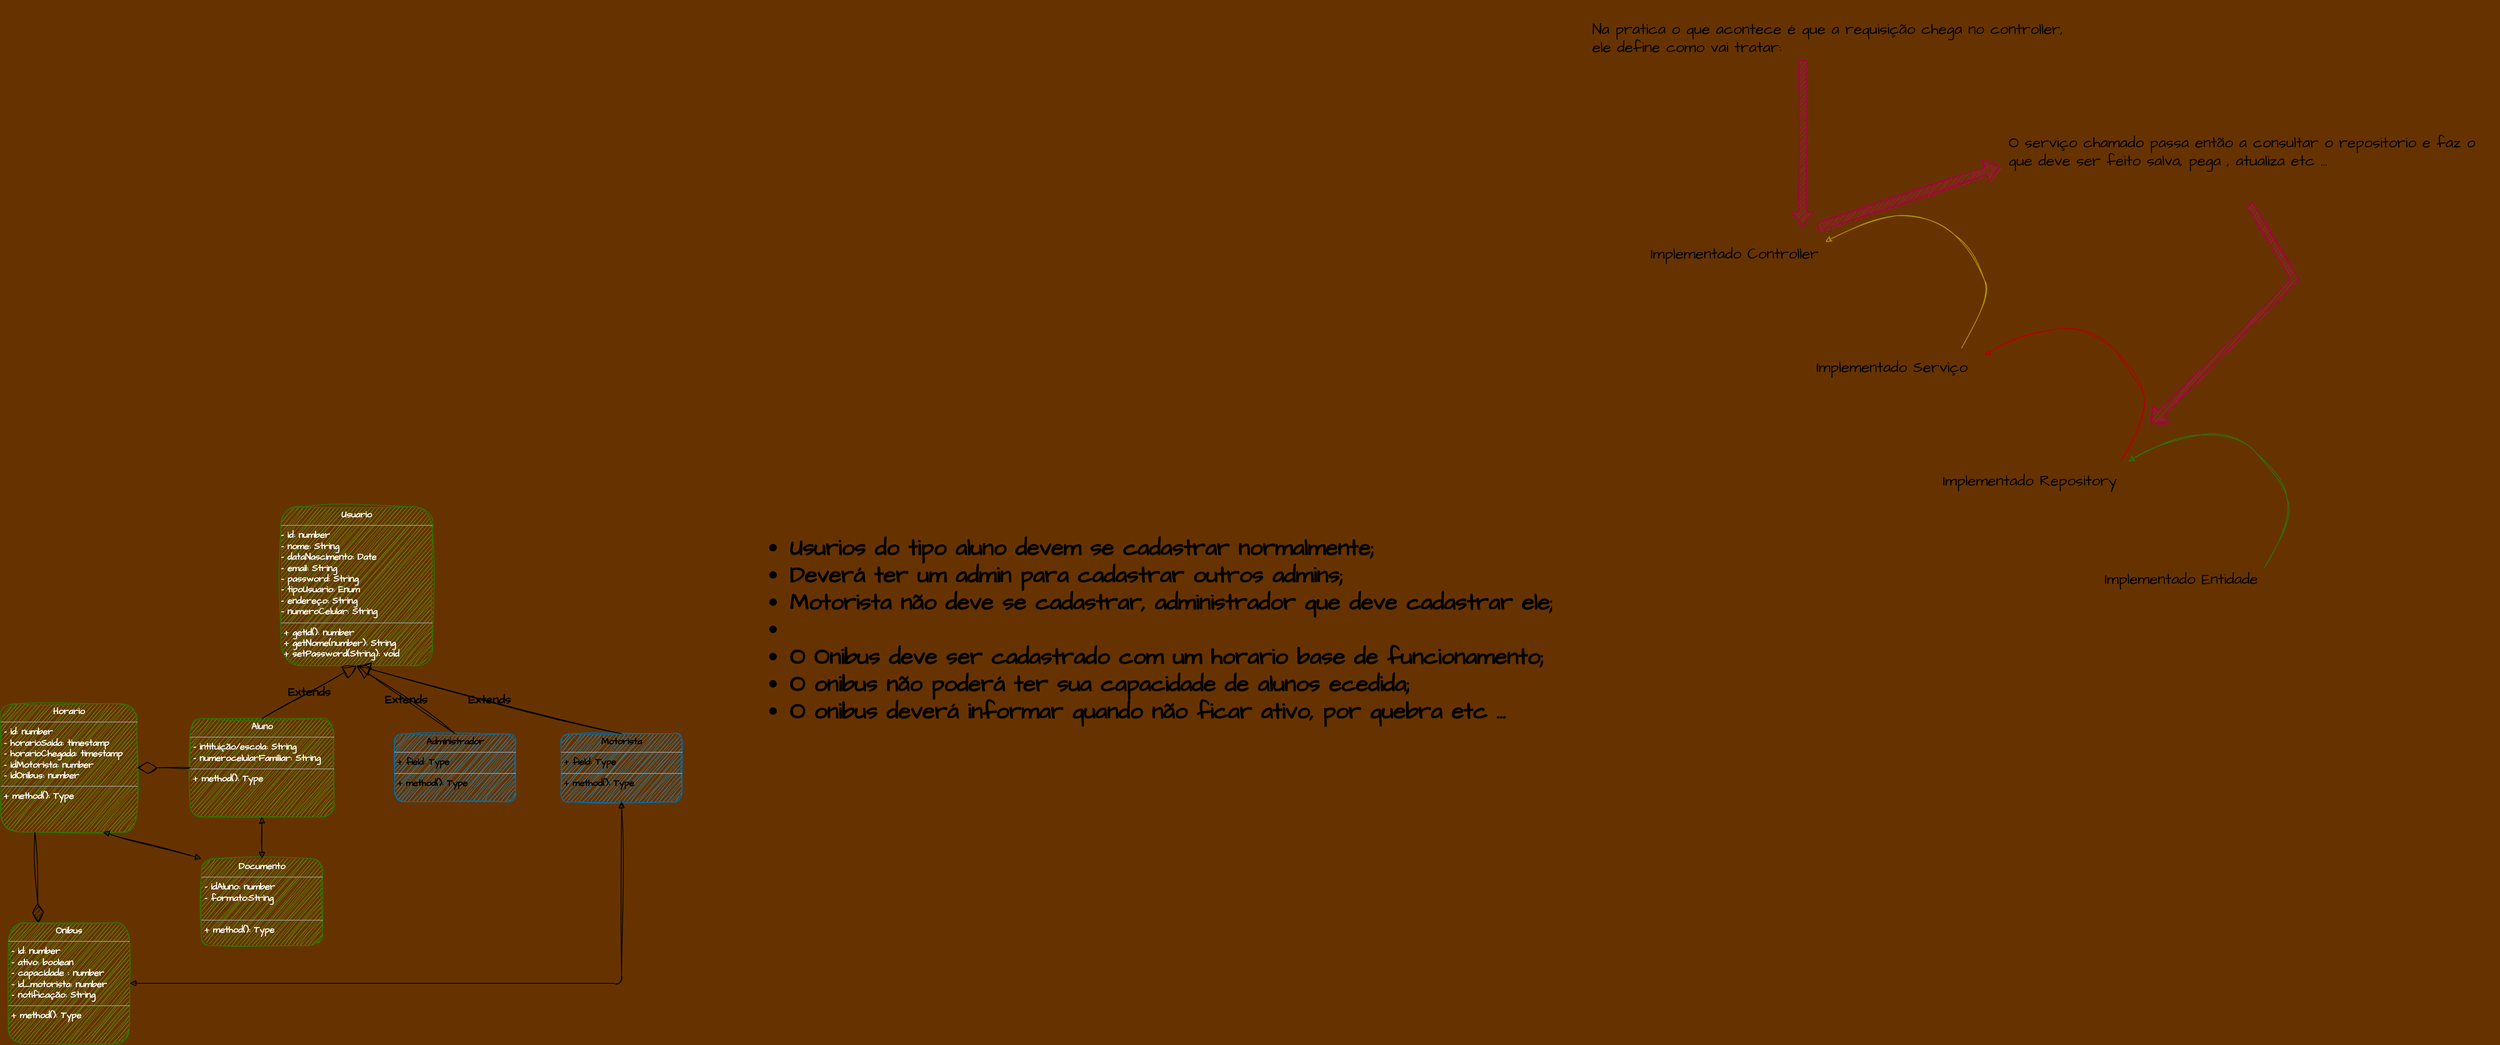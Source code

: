 <mxfile>
    <diagram id="JyZvL8UAVLS7vksvKAZD" name="Page-1">
        <mxGraphModel dx="1851" dy="1713" grid="1" gridSize="10" guides="1" tooltips="1" connect="1" arrows="1" fold="1" page="1" pageScale="1" pageWidth="827" pageHeight="1169" background="#663300" math="0" shadow="0">
            <root>
                <mxCell id="0"/>
                <mxCell id="1" parent="0"/>
                <mxCell id="2" value="&lt;p style=&quot;margin:0px;margin-top:4px;text-align:center;&quot;&gt;&lt;span&gt;&lt;font&gt;Usuario&lt;/font&gt;&lt;/span&gt;&lt;/p&gt;&lt;hr size=&quot;1&quot;&gt;&lt;font&gt;- id: number&lt;br&gt;&lt;span style=&quot;background-color: initial;&quot;&gt;- nome: String&lt;br&gt;- dataNascimento: Date&lt;br&gt;&lt;/span&gt;- email: String&lt;br&gt;- password: String&lt;br&gt;- tipoUsuario: Enum&lt;br&gt;- endereço: String&lt;br&gt;- numeroCelular: String&lt;br&gt;&lt;/font&gt;&lt;hr size=&quot;1&quot;&gt;&lt;p style=&quot;margin:0px;margin-left:4px;&quot;&gt;&lt;font&gt;+ getId(): number&lt;/font&gt;&lt;/p&gt;&lt;p style=&quot;margin:0px;margin-left:4px;&quot;&gt;&lt;font&gt;+ getNome(number): String&lt;br&gt;&lt;/font&gt;&lt;/p&gt;&lt;p style=&quot;margin:0px;margin-left:4px;&quot;&gt;&lt;font&gt;+ setPassword(String): void&lt;br&gt;&lt;/font&gt;&lt;/p&gt;&lt;p style=&quot;margin:0px;margin-left:4px;&quot;&gt;&lt;br&gt;&lt;/p&gt;" style="verticalAlign=top;align=left;overflow=fill;fontSize=12;fontFamily=Architects Daughter;html=1;sketch=1;hachureGap=4;jiggle=2;curveFitting=1;fontSource=https%3A%2F%2Ffonts.googleapis.com%2Fcss%3Ffamily%3DArchitects%2BDaughter;gradientDirection=radial;fillColor=#60a917;strokeColor=#2D7600;rounded=1;fontStyle=1;fontColor=#ffffff;" parent="1" vertex="1">
                    <mxGeometry x="80" y="120" width="200" height="210" as="geometry"/>
                </mxCell>
                <mxCell id="3" value="&lt;p style=&quot;margin:0px;margin-top:4px;text-align:center;&quot;&gt;&lt;span&gt;Aluno&lt;/span&gt;&lt;/p&gt;&lt;hr size=&quot;1&quot;&gt;&lt;p style=&quot;margin:0px;margin-left:4px;&quot;&gt;- intituição/escola: String&lt;/p&gt;&lt;p style=&quot;margin:0px;margin-left:4px;&quot;&gt;- numerocelularFamiliar: String&lt;/p&gt;&lt;hr size=&quot;1&quot;&gt;&lt;p style=&quot;margin:0px;margin-left:4px;&quot;&gt;+ method(): Type&lt;/p&gt;" style="verticalAlign=top;align=left;overflow=fill;fontSize=12;fontFamily=Architects Daughter;html=1;sketch=1;hachureGap=4;jiggle=2;curveFitting=1;fontSource=https%3A%2F%2Ffonts.googleapis.com%2Fcss%3Ffamily%3DArchitects%2BDaughter;gradientDirection=radial;fillColor=#60a917;fontColor=#ffffff;strokeColor=#2D7600;rounded=1;fontStyle=1" parent="1" vertex="1">
                    <mxGeometry x="-40" y="400" width="190" height="130" as="geometry"/>
                </mxCell>
                <mxCell id="4" value="&lt;p style=&quot;margin:0px;margin-top:4px;text-align:center;&quot;&gt;&lt;span&gt;Administrador&lt;/span&gt;&lt;/p&gt;&lt;hr size=&quot;1&quot;&gt;&lt;p style=&quot;margin:0px;margin-left:4px;&quot;&gt;+ field: Type&lt;/p&gt;&lt;hr size=&quot;1&quot;&gt;&lt;p style=&quot;margin:0px;margin-left:4px;&quot;&gt;+ method(): Type&lt;/p&gt;" style="verticalAlign=top;align=left;overflow=fill;fontSize=12;fontFamily=Architects Daughter;html=1;sketch=1;hachureGap=4;jiggle=2;curveFitting=1;fontSource=https%3A%2F%2Ffonts.googleapis.com%2Fcss%3Ffamily%3DArchitects%2BDaughter;gradientDirection=radial;fillColor=#1ba1e2;fontColor=#000000;strokeColor=#006EAF;rounded=1;fontStyle=1" parent="1" vertex="1">
                    <mxGeometry x="230" y="420" width="160" height="90" as="geometry"/>
                </mxCell>
                <mxCell id="5" value="&lt;p style=&quot;margin:0px;margin-top:4px;text-align:center;&quot;&gt;&lt;span&gt;Motorista&lt;/span&gt;&lt;/p&gt;&lt;hr size=&quot;1&quot;&gt;&lt;p style=&quot;margin:0px;margin-left:4px;&quot;&gt;+ field: Type&lt;/p&gt;&lt;hr size=&quot;1&quot;&gt;&lt;p style=&quot;margin:0px;margin-left:4px;&quot;&gt;+ method(): Type&lt;/p&gt;" style="verticalAlign=top;align=left;overflow=fill;fontSize=12;fontFamily=Architects Daughter;html=1;sketch=1;hachureGap=4;jiggle=2;curveFitting=1;fontSource=https%3A%2F%2Ffonts.googleapis.com%2Fcss%3Ffamily%3DArchitects%2BDaughter;gradientDirection=radial;fillColor=#1ba1e2;fontColor=#000000;strokeColor=#006EAF;rounded=1;fontStyle=1" parent="1" vertex="1">
                    <mxGeometry x="450" y="420" width="160" height="90" as="geometry"/>
                </mxCell>
                <mxCell id="6" value="&lt;p style=&quot;margin:0px;margin-top:4px;text-align:center;&quot;&gt;&lt;span&gt;Horario&lt;/span&gt;&lt;/p&gt;&lt;hr size=&quot;1&quot;&gt;&lt;p style=&quot;margin:0px;margin-left:4px;&quot;&gt;- id: number&lt;/p&gt;&lt;p style=&quot;margin:0px;margin-left:4px;&quot;&gt;- horarioSaida: timestamp&lt;/p&gt;&lt;p style=&quot;margin:0px;margin-left:4px;&quot;&gt;- horarioChegada: timestamp&lt;br&gt;&lt;/p&gt;&lt;p style=&quot;margin:0px;margin-left:4px;&quot;&gt;- idMotorista: number&lt;/p&gt;&lt;p style=&quot;margin:0px;margin-left:4px;&quot;&gt;- idOnibus: number&lt;br&gt;&lt;/p&gt;&lt;hr size=&quot;1&quot;&gt;&lt;p style=&quot;margin:0px;margin-left:4px;&quot;&gt;+ method(): Type&lt;/p&gt;" style="verticalAlign=top;align=left;overflow=fill;fontSize=12;fontFamily=Architects Daughter;html=1;sketch=1;hachureGap=4;jiggle=2;curveFitting=1;fontSource=https%3A%2F%2Ffonts.googleapis.com%2Fcss%3Ffamily%3DArchitects%2BDaughter;gradientDirection=radial;fillColor=#60a917;fontColor=#ffffff;strokeColor=#2D7600;rounded=1;fontStyle=1" parent="1" vertex="1">
                    <mxGeometry x="-290" y="380" width="180" height="170" as="geometry"/>
                </mxCell>
                <mxCell id="7" value="&lt;p style=&quot;margin:0px;margin-top:4px;text-align:center;&quot;&gt;&lt;span&gt;Documento&lt;/span&gt;&lt;/p&gt;&lt;hr size=&quot;1&quot;&gt;&lt;p style=&quot;margin:0px;margin-left:4px;&quot;&gt;- idAluno: number&lt;/p&gt;&lt;p style=&quot;margin:0px;margin-left:4px;&quot;&gt;- formato:String&lt;/p&gt;&lt;p style=&quot;margin:0px;margin-left:4px;&quot;&gt;&lt;br&gt;&lt;/p&gt;&lt;hr size=&quot;1&quot;&gt;&lt;p style=&quot;margin:0px;margin-left:4px;&quot;&gt;+ method(): Type&lt;/p&gt;" style="verticalAlign=top;align=left;overflow=fill;fontSize=12;fontFamily=Architects Daughter;html=1;sketch=1;hachureGap=4;jiggle=2;curveFitting=1;fontSource=https%3A%2F%2Ffonts.googleapis.com%2Fcss%3Ffamily%3DArchitects%2BDaughter;gradientDirection=radial;fillColor=#60a917;fontColor=#ffffff;strokeColor=#2D7600;rounded=1;fontStyle=1" parent="1" vertex="1">
                    <mxGeometry x="-25" y="585" width="160" height="115" as="geometry"/>
                </mxCell>
                <mxCell id="8" value="&lt;p style=&quot;margin:0px;margin-top:4px;text-align:center;&quot;&gt;&lt;span&gt;Onibus&lt;/span&gt;&lt;/p&gt;&lt;hr size=&quot;1&quot;&gt;&lt;p style=&quot;margin:0px;margin-left:4px;&quot;&gt;- id: number&lt;/p&gt;&lt;p style=&quot;margin:0px;margin-left:4px;&quot;&gt;- ativo: boolean&lt;/p&gt;&lt;p style=&quot;margin:0px;margin-left:4px;&quot;&gt;- capacidade : number&lt;/p&gt;&lt;p style=&quot;margin:0px;margin-left:4px;&quot;&gt;- id_motorista: number&lt;/p&gt;&lt;p style=&quot;margin:0px;margin-left:4px;&quot;&gt;- notificação: String&lt;/p&gt;&lt;hr size=&quot;1&quot;&gt;&lt;p style=&quot;margin:0px;margin-left:4px;&quot;&gt;+ method(): Type&lt;/p&gt;" style="verticalAlign=top;align=left;overflow=fill;fontSize=12;fontFamily=Architects Daughter;html=1;sketch=1;hachureGap=4;jiggle=2;curveFitting=1;fontSource=https%3A%2F%2Ffonts.googleapis.com%2Fcss%3Ffamily%3DArchitects%2BDaughter;gradientDirection=radial;fillColor=#60a917;fontColor=#ffffff;strokeColor=#2D7600;rounded=1;fontStyle=1" parent="1" vertex="1">
                    <mxGeometry x="-280" y="670" width="160" height="160" as="geometry"/>
                </mxCell>
                <mxCell id="9" value="Extends" style="endArrow=block;endSize=16;endFill=0;html=1;sketch=1;hachureGap=4;jiggle=2;curveFitting=1;fontFamily=Architects Daughter;fontSource=https%3A%2F%2Ffonts.googleapis.com%2Fcss%3Ffamily%3DArchitects%2BDaughter;fontSize=16;exitX=0.5;exitY=0;exitDx=0;exitDy=0;entryX=0.5;entryY=1;entryDx=0;entryDy=0;fontColor=#000000;fontStyle=1;labelBackgroundColor=none;" parent="1" source="3" target="2" edge="1">
                    <mxGeometry width="160" relative="1" as="geometry">
                        <mxPoint x="160" y="370" as="sourcePoint"/>
                        <mxPoint x="320" y="370" as="targetPoint"/>
                    </mxGeometry>
                </mxCell>
                <mxCell id="10" value="Extends" style="endArrow=block;endSize=16;endFill=0;html=1;sketch=1;hachureGap=4;jiggle=2;curveFitting=1;fontFamily=Architects Daughter;fontSource=https%3A%2F%2Ffonts.googleapis.com%2Fcss%3Ffamily%3DArchitects%2BDaughter;fontSize=16;exitX=0.5;exitY=0;exitDx=0;exitDy=0;entryX=0.5;entryY=1;entryDx=0;entryDy=0;fontColor=#000000;fontStyle=1;labelBackgroundColor=none;" parent="1" source="4" target="2" edge="1">
                    <mxGeometry width="160" relative="1" as="geometry">
                        <mxPoint x="350" y="370" as="sourcePoint"/>
                        <mxPoint x="370" y="220" as="targetPoint"/>
                    </mxGeometry>
                </mxCell>
                <mxCell id="11" value="Extends" style="endArrow=block;endSize=16;endFill=0;html=1;sketch=1;hachureGap=4;jiggle=2;curveFitting=1;fontFamily=Architects Daughter;fontSource=https%3A%2F%2Ffonts.googleapis.com%2Fcss%3Ffamily%3DArchitects%2BDaughter;fontSize=16;exitX=0.5;exitY=0;exitDx=0;exitDy=0;entryX=0.5;entryY=1;entryDx=0;entryDy=0;fontColor=#000000;fontStyle=1;labelBackgroundColor=none;" parent="1" source="5" target="2" edge="1">
                    <mxGeometry width="160" relative="1" as="geometry">
                        <mxPoint x="404" y="410" as="sourcePoint"/>
                        <mxPoint x="424" y="260" as="targetPoint"/>
                    </mxGeometry>
                </mxCell>
                <mxCell id="15" value="" style="endArrow=diamondThin;endFill=1;endSize=24;html=1;sketch=1;hachureGap=4;jiggle=2;curveFitting=1;fontFamily=Architects Daughter;fontSource=https%3A%2F%2Ffonts.googleapis.com%2Fcss%3Ffamily%3DArchitects%2BDaughter;fontSize=16;entryX=0.25;entryY=0;entryDx=0;entryDy=0;exitX=0.25;exitY=1;exitDx=0;exitDy=0;fontColor=#000000;fontStyle=1" parent="1" source="6" target="8" edge="1">
                    <mxGeometry width="160" relative="1" as="geometry">
                        <mxPoint x="-560" y="415.0" as="sourcePoint"/>
                        <mxPoint x="-390" y="635" as="targetPoint"/>
                    </mxGeometry>
                </mxCell>
                <mxCell id="17" value="" style="endArrow=block;startArrow=block;endFill=1;startFill=1;html=1;sketch=1;hachureGap=4;jiggle=2;curveFitting=1;fontFamily=Architects Daughter;fontSource=https%3A%2F%2Ffonts.googleapis.com%2Fcss%3Ffamily%3DArchitects%2BDaughter;fontSize=16;entryX=0.5;entryY=1;entryDx=0;entryDy=0;exitX=1;exitY=0.5;exitDx=0;exitDy=0;fontColor=#000000;fontStyle=1" parent="1" source="8" target="5" edge="1">
                    <mxGeometry width="160" relative="1" as="geometry">
                        <mxPoint x="-100" y="730" as="sourcePoint"/>
                        <mxPoint y="760.0" as="targetPoint"/>
                        <Array as="points">
                            <mxPoint x="530" y="750"/>
                        </Array>
                    </mxGeometry>
                </mxCell>
                <mxCell id="18" value="" style="endArrow=block;startArrow=block;endFill=1;startFill=1;html=1;sketch=1;hachureGap=4;jiggle=2;curveFitting=1;fontFamily=Architects Daughter;fontSource=https%3A%2F%2Ffonts.googleapis.com%2Fcss%3Ffamily%3DArchitects%2BDaughter;fontSize=16;exitX=0.5;exitY=1;exitDx=0;exitDy=0;entryX=0.5;entryY=0;entryDx=0;entryDy=0;fontColor=#000000;fontStyle=1" parent="1" source="3" target="7" edge="1">
                    <mxGeometry width="160" relative="1" as="geometry">
                        <mxPoint x="-120" y="530" as="sourcePoint"/>
                        <mxPoint x="-30" y="530" as="targetPoint"/>
                    </mxGeometry>
                </mxCell>
                <mxCell id="19" value="" style="endArrow=block;startArrow=block;endFill=1;startFill=1;html=1;sketch=1;hachureGap=4;jiggle=2;curveFitting=1;fontFamily=Architects Daughter;fontSource=https%3A%2F%2Ffonts.googleapis.com%2Fcss%3Ffamily%3DArchitects%2BDaughter;fontSize=16;exitX=0.75;exitY=1;exitDx=0;exitDy=0;entryX=0;entryY=0;entryDx=0;entryDy=0;fontColor=#000000;fontStyle=1" parent="1" source="6" target="7" edge="1">
                    <mxGeometry width="160" relative="1" as="geometry">
                        <mxPoint x="-120" y="500" as="sourcePoint"/>
                        <mxPoint x="-120" y="570" as="targetPoint"/>
                    </mxGeometry>
                </mxCell>
                <mxCell id="20" value="&lt;ul style=&quot;font-size: 30px;&quot;&gt;&lt;li&gt;Usurios do tipo aluno devem se cadastrar normalmente;&lt;/li&gt;&lt;li&gt;Deverá ter um admin para cadastrar outros admins;&lt;/li&gt;&lt;li&gt;Motorista não deve se cadastrar, administrador que deve cadastrar ele;&lt;/li&gt;&lt;li&gt;&lt;br&gt;&lt;/li&gt;&lt;li&gt;O Onibus deve ser cadastrado com um horario base de funcionamento;&lt;/li&gt;&lt;li&gt;O onibus não poderá ter sua capacidade de alunos ecedida;&lt;/li&gt;&lt;li&gt;O onibus deverá informar quando não ficar ativo, por quebra etc ...&lt;/li&gt;&lt;/ul&gt;" style="text;strokeColor=none;fillColor=none;html=1;whiteSpace=wrap;verticalAlign=top;overflow=hidden;sketch=1;hachureGap=4;jiggle=2;curveFitting=1;fontFamily=Architects Daughter;fontSource=https%3A%2F%2Ffonts.googleapis.com%2Fcss%3Ffamily%3DArchitects%2BDaughter;fontSize=20;fontColor=#000000;fontStyle=1" parent="1" vertex="1">
                    <mxGeometry x="710" y="120" width="1320" height="500" as="geometry"/>
                </mxCell>
                <mxCell id="21" value="" style="endArrow=diamondThin;endFill=0;endSize=24;html=1;labelBackgroundColor=none;sketch=1;hachureGap=4;jiggle=2;curveFitting=1;fontFamily=Architects Daughter;fontSource=https%3A%2F%2Ffonts.googleapis.com%2Fcss%3Ffamily%3DArchitects%2BDaughter;fontSize=30;fontColor=#171717;entryX=1;entryY=0.5;entryDx=0;entryDy=0;exitX=0;exitY=0.5;exitDx=0;exitDy=0;" parent="1" source="3" target="6" edge="1">
                    <mxGeometry width="160" relative="1" as="geometry">
                        <mxPoint x="-80" y="550" as="sourcePoint"/>
                        <mxPoint x="-80" y="450" as="targetPoint"/>
                    </mxGeometry>
                </mxCell>
                <mxCell id="22" value="Implementado Repository" style="text;html=1;strokeColor=none;fillColor=none;align=center;verticalAlign=middle;whiteSpace=wrap;rounded=0;sketch=1;hachureGap=4;jiggle=2;curveFitting=1;fontFamily=Architects Daughter;fontSource=https%3A%2F%2Ffonts.googleapis.com%2Fcss%3Ffamily%3DArchitects%2BDaughter;fontSize=20;" parent="1" vertex="1">
                    <mxGeometry x="2250" y="70" width="280" height="30" as="geometry"/>
                </mxCell>
                <mxCell id="23" value="Implementado Entidade" style="text;html=1;strokeColor=none;fillColor=none;align=center;verticalAlign=middle;whiteSpace=wrap;rounded=0;sketch=1;hachureGap=4;jiggle=2;curveFitting=1;fontFamily=Architects Daughter;fontSource=https%3A%2F%2Ffonts.googleapis.com%2Fcss%3Ffamily%3DArchitects%2BDaughter;fontSize=20;" parent="1" vertex="1">
                    <mxGeometry x="2450" y="200" width="280" height="30" as="geometry"/>
                </mxCell>
                <mxCell id="24" value="" style="curved=1;endArrow=classic;html=1;sketch=1;hachureGap=4;jiggle=2;curveFitting=1;fontFamily=Architects Daughter;fontSource=https%3A%2F%2Ffonts.googleapis.com%2Fcss%3Ffamily%3DArchitects%2BDaughter;fontSize=16;fillColor=#60a917;strokeColor=#2D7600;" parent="1" edge="1">
                    <mxGeometry width="50" height="50" relative="1" as="geometry">
                        <mxPoint x="2700" y="200" as="sourcePoint"/>
                        <mxPoint x="2520" y="60" as="targetPoint"/>
                        <Array as="points">
                            <mxPoint x="2740" y="140"/>
                            <mxPoint x="2720" y="80"/>
                            <mxPoint x="2660" y="20"/>
                            <mxPoint x="2570" y="30"/>
                        </Array>
                    </mxGeometry>
                </mxCell>
                <mxCell id="25" value="Implementado Serviço" style="text;html=1;strokeColor=none;fillColor=none;align=center;verticalAlign=middle;whiteSpace=wrap;rounded=0;sketch=1;hachureGap=4;jiggle=2;curveFitting=1;fontFamily=Architects Daughter;fontSource=https%3A%2F%2Ffonts.googleapis.com%2Fcss%3Ffamily%3DArchitects%2BDaughter;fontSize=20;" parent="1" vertex="1">
                    <mxGeometry x="2068" y="-80" width="280" height="30" as="geometry"/>
                </mxCell>
                <mxCell id="26" value="" style="curved=1;endArrow=classic;html=1;sketch=1;hachureGap=4;jiggle=2;curveFitting=1;fontFamily=Architects Daughter;fontSource=https%3A%2F%2Ffonts.googleapis.com%2Fcss%3Ffamily%3DArchitects%2BDaughter;fontSize=16;fillColor=#e51400;strokeColor=#B20000;" parent="1" edge="1">
                    <mxGeometry width="50" height="50" relative="1" as="geometry">
                        <mxPoint x="2510" y="60" as="sourcePoint"/>
                        <mxPoint x="2330" y="-80" as="targetPoint"/>
                        <Array as="points">
                            <mxPoint x="2550"/>
                            <mxPoint x="2530" y="-60"/>
                            <mxPoint x="2470" y="-120"/>
                            <mxPoint x="2380" y="-110"/>
                        </Array>
                    </mxGeometry>
                </mxCell>
                <mxCell id="27" value="Implementado Controller&lt;br&gt;" style="text;html=1;strokeColor=none;fillColor=none;align=center;verticalAlign=middle;whiteSpace=wrap;rounded=0;sketch=1;hachureGap=4;jiggle=2;curveFitting=1;fontFamily=Architects Daughter;fontSource=https%3A%2F%2Ffonts.googleapis.com%2Fcss%3Ffamily%3DArchitects%2BDaughter;fontSize=20;" parent="1" vertex="1">
                    <mxGeometry x="1860" y="-230" width="280" height="30" as="geometry"/>
                </mxCell>
                <mxCell id="28" value="" style="curved=1;endArrow=classic;html=1;sketch=1;hachureGap=4;jiggle=2;curveFitting=1;fontFamily=Architects Daughter;fontSource=https%3A%2F%2Ffonts.googleapis.com%2Fcss%3Ffamily%3DArchitects%2BDaughter;fontSize=16;fillColor=#e3c800;strokeColor=#B09500;" parent="1" edge="1">
                    <mxGeometry width="50" height="50" relative="1" as="geometry">
                        <mxPoint x="2300" y="-90" as="sourcePoint"/>
                        <mxPoint x="2120" y="-230" as="targetPoint"/>
                        <Array as="points">
                            <mxPoint x="2340" y="-150"/>
                            <mxPoint x="2320" y="-210"/>
                            <mxPoint x="2260" y="-270"/>
                            <mxPoint x="2170" y="-260"/>
                        </Array>
                    </mxGeometry>
                </mxCell>
                <mxCell id="29" value="Na pratica o que acontece é que a requisição chega no controller,&lt;br&gt;ele define como vai tratar:" style="text;html=1;strokeColor=none;fillColor=none;align=left;verticalAlign=middle;whiteSpace=wrap;rounded=0;sketch=1;hachureGap=4;jiggle=2;curveFitting=1;fontFamily=Architects Daughter;fontSource=https%3A%2F%2Ffonts.googleapis.com%2Fcss%3Ffamily%3DArchitects%2BDaughter;fontSize=20;" parent="1" vertex="1">
                    <mxGeometry x="1810" y="-550" width="650" height="100" as="geometry"/>
                </mxCell>
                <mxCell id="30" value="" style="shape=flexArrow;endArrow=classic;html=1;sketch=1;hachureGap=4;jiggle=2;curveFitting=1;fontFamily=Architects Daughter;fontSource=https%3A%2F%2Ffonts.googleapis.com%2Fcss%3Ffamily%3DArchitects%2BDaughter;fontSize=16;fillColor=#d80073;strokeColor=#A50040;" parent="1" edge="1">
                    <mxGeometry width="50" height="50" relative="1" as="geometry">
                        <mxPoint x="2090" y="-470" as="sourcePoint"/>
                        <mxPoint x="2090" y="-250" as="targetPoint"/>
                    </mxGeometry>
                </mxCell>
                <mxCell id="31" value="O serviço chamado passa então a consultar o repositorio e faz o&amp;nbsp;&lt;br&gt;que deve ser feito salva, pega , atualiza etc ..." style="text;html=1;strokeColor=none;fillColor=none;align=left;verticalAlign=middle;whiteSpace=wrap;rounded=0;sketch=1;hachureGap=4;jiggle=2;curveFitting=1;fontFamily=Architects Daughter;fontSource=https%3A%2F%2Ffonts.googleapis.com%2Fcss%3Ffamily%3DArchitects%2BDaughter;fontSize=20;" parent="1" vertex="1">
                    <mxGeometry x="2360" y="-400" width="650" height="100" as="geometry"/>
                </mxCell>
                <mxCell id="32" value="" style="shape=flexArrow;endArrow=classic;html=1;sketch=1;hachureGap=4;jiggle=2;curveFitting=1;fontFamily=Architects Daughter;fontSource=https%3A%2F%2Ffonts.googleapis.com%2Fcss%3Ffamily%3DArchitects%2BDaughter;fontSize=16;fillColor=#d80073;strokeColor=#A50040;" parent="1" edge="1">
                    <mxGeometry width="50" height="50" relative="1" as="geometry">
                        <mxPoint x="2680" y="-280" as="sourcePoint"/>
                        <mxPoint x="2550" y="10" as="targetPoint"/>
                        <Array as="points">
                            <mxPoint x="2740" y="-180"/>
                        </Array>
                    </mxGeometry>
                </mxCell>
                <mxCell id="33" value="" style="shape=flexArrow;endArrow=classic;html=1;sketch=1;hachureGap=4;jiggle=2;curveFitting=1;fontFamily=Architects Daughter;fontSource=https%3A%2F%2Ffonts.googleapis.com%2Fcss%3Ffamily%3DArchitects%2BDaughter;fontSize=16;fillColor=#d80073;strokeColor=#A50040;" parent="1" edge="1">
                    <mxGeometry width="50" height="50" relative="1" as="geometry">
                        <mxPoint x="2110" y="-250" as="sourcePoint"/>
                        <mxPoint x="2350" y="-330" as="targetPoint"/>
                    </mxGeometry>
                </mxCell>
            </root>
        </mxGraphModel>
    </diagram>
</mxfile>